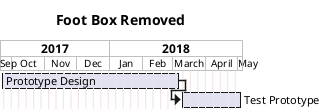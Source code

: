 @startgantt

hide footbox

title Foot Box Removed

Project starts at 2017-09-20

printscale monthly
saturday are closed

[Prototype Design] lasts 145 days
then [Test Prototype] lasts 50 days
@endgantt